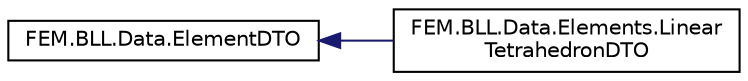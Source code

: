 digraph "Graphical Class Hierarchy"
{
 // LATEX_PDF_SIZE
  edge [fontname="Helvetica",fontsize="10",labelfontname="Helvetica",labelfontsize="10"];
  node [fontname="Helvetica",fontsize="10",shape=record];
  rankdir="LR";
  Node0 [label="FEM.BLL.Data.ElementDTO",height=0.2,width=0.4,color="black", fillcolor="white", style="filled",URL="$class_f_e_m_1_1_b_l_l_1_1_data_1_1_element_d_t_o.html",tooltip="Конечный элемент"];
  Node0 -> Node1 [dir="back",color="midnightblue",fontsize="10",style="solid",fontname="Helvetica"];
  Node1 [label="FEM.BLL.Data.Elements.Linear\lTetrahedronDTO",height=0.2,width=0.4,color="black", fillcolor="white", style="filled",URL="$class_f_e_m_1_1_b_l_l_1_1_data_1_1_elements_1_1_linear_tetrahedron_d_t_o.html",tooltip="Линейный тетраэдральный конечный элемент"];
}
